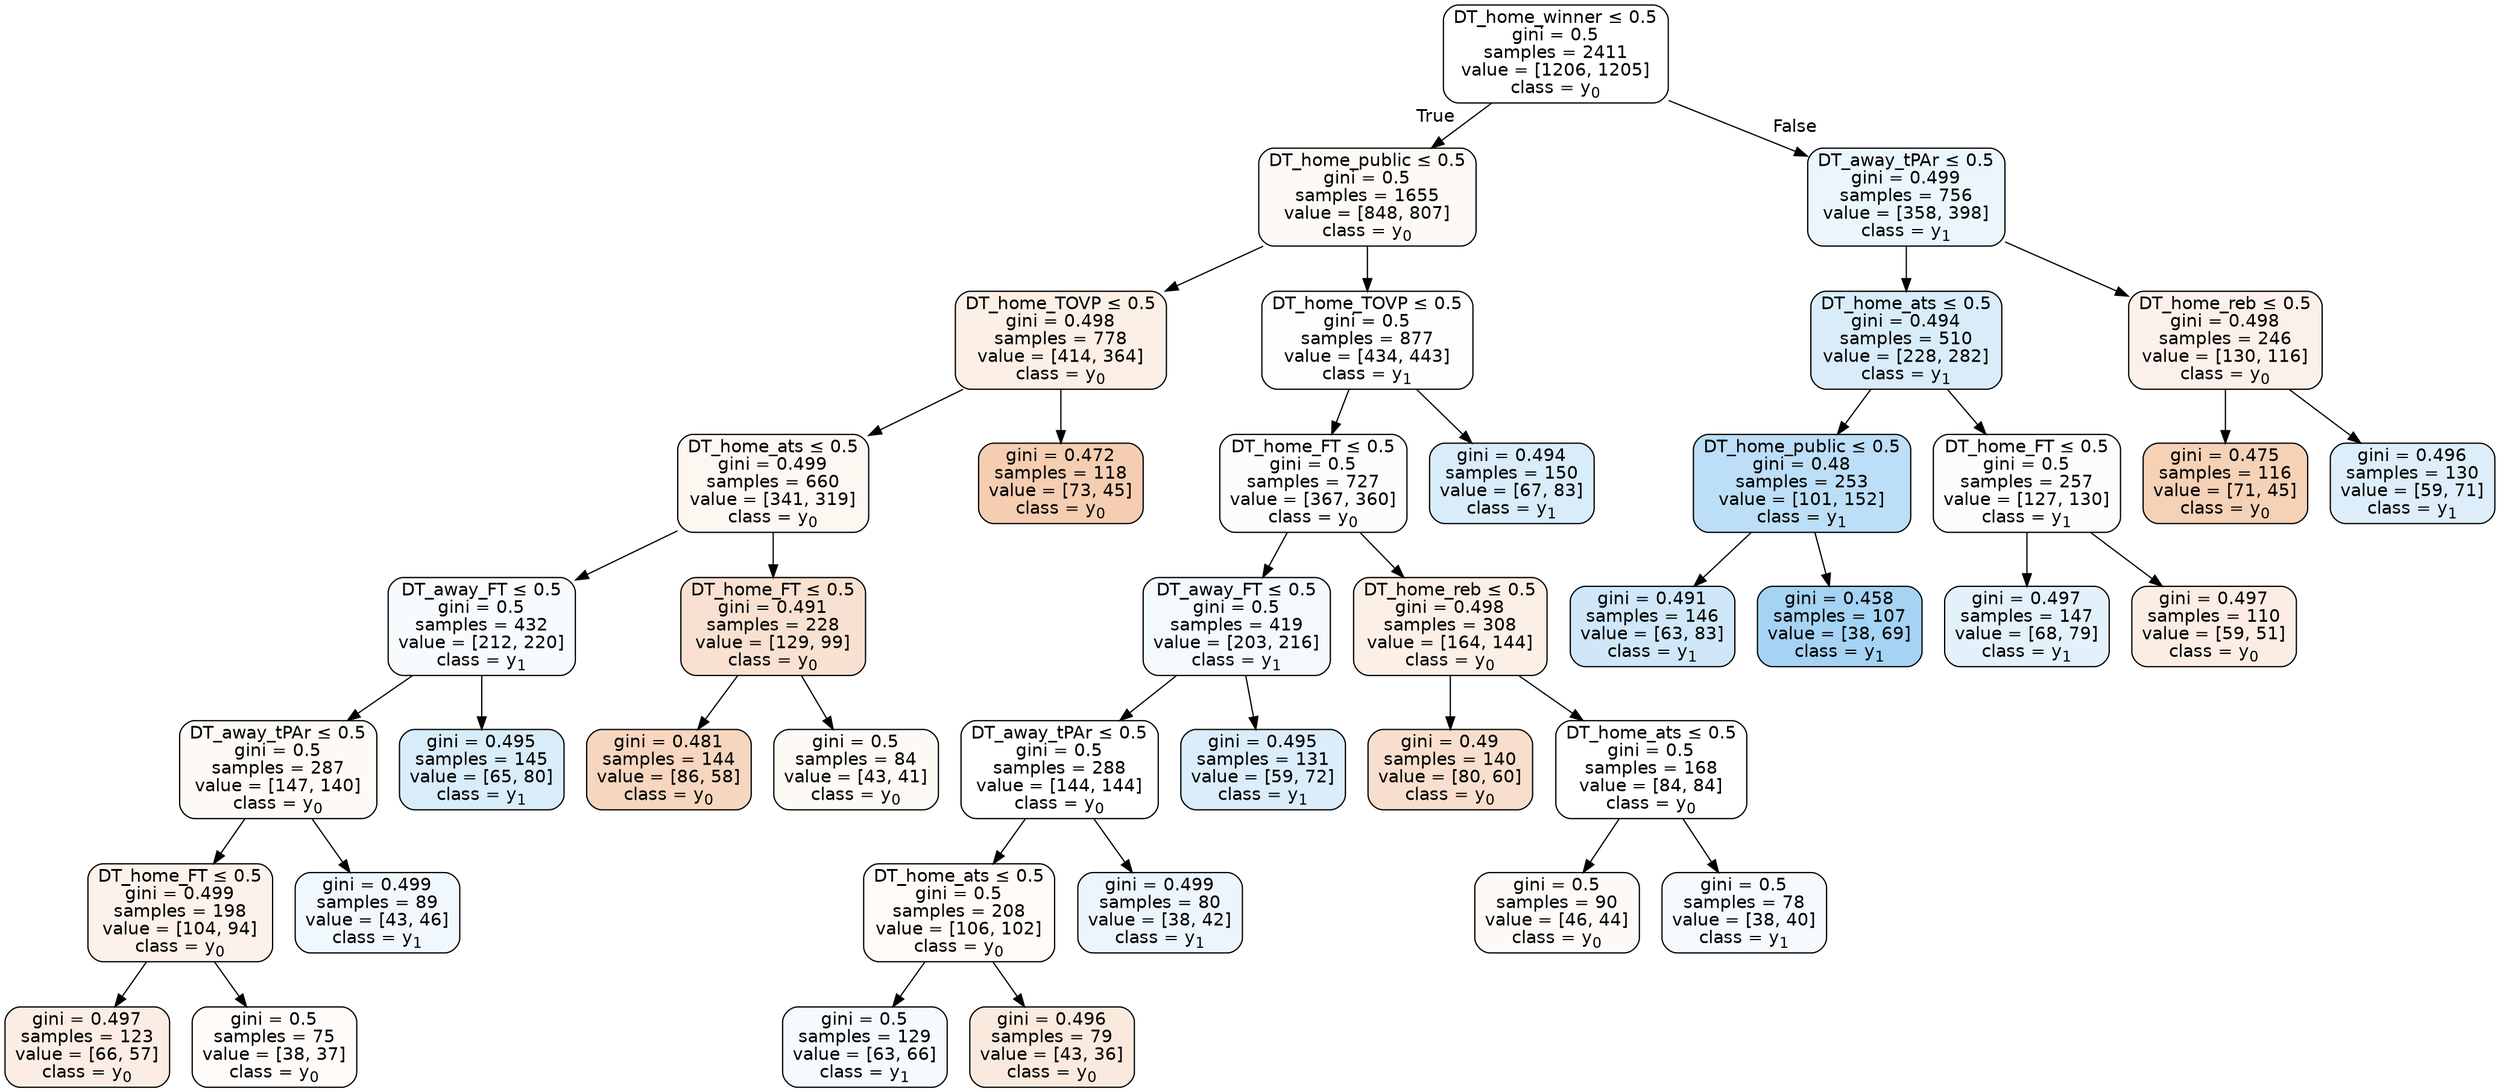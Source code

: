 digraph Tree {
node [shape=box, style="filled, rounded", color="black", fontname=helvetica] ;
edge [fontname=helvetica] ;
0 [label=<DT_home_winner &le; 0.5<br/>gini = 0.5<br/>samples = 2411<br/>value = [1206, 1205]<br/>class = y<SUB>0</SUB>>, fillcolor="#e5813900"] ;
1 [label=<DT_home_public &le; 0.5<br/>gini = 0.5<br/>samples = 1655<br/>value = [848, 807]<br/>class = y<SUB>0</SUB>>, fillcolor="#e581390c"] ;
0 -> 1 [labeldistance=2.5, labelangle=45, headlabel="True"] ;
2 [label=<DT_home_TOVP &le; 0.5<br/>gini = 0.498<br/>samples = 778<br/>value = [414, 364]<br/>class = y<SUB>0</SUB>>, fillcolor="#e581391f"] ;
1 -> 2 ;
3 [label=<DT_home_ats &le; 0.5<br/>gini = 0.499<br/>samples = 660<br/>value = [341, 319]<br/>class = y<SUB>0</SUB>>, fillcolor="#e5813910"] ;
2 -> 3 ;
4 [label=<DT_away_FT &le; 0.5<br/>gini = 0.5<br/>samples = 432<br/>value = [212, 220]<br/>class = y<SUB>1</SUB>>, fillcolor="#399de509"] ;
3 -> 4 ;
5 [label=<DT_away_tPAr &le; 0.5<br/>gini = 0.5<br/>samples = 287<br/>value = [147, 140]<br/>class = y<SUB>0</SUB>>, fillcolor="#e581390c"] ;
4 -> 5 ;
6 [label=<DT_home_FT &le; 0.5<br/>gini = 0.499<br/>samples = 198<br/>value = [104, 94]<br/>class = y<SUB>0</SUB>>, fillcolor="#e5813919"] ;
5 -> 6 ;
7 [label=<gini = 0.497<br/>samples = 123<br/>value = [66, 57]<br/>class = y<SUB>0</SUB>>, fillcolor="#e5813923"] ;
6 -> 7 ;
8 [label=<gini = 0.5<br/>samples = 75<br/>value = [38, 37]<br/>class = y<SUB>0</SUB>>, fillcolor="#e5813907"] ;
6 -> 8 ;
9 [label=<gini = 0.499<br/>samples = 89<br/>value = [43, 46]<br/>class = y<SUB>1</SUB>>, fillcolor="#399de511"] ;
5 -> 9 ;
10 [label=<gini = 0.495<br/>samples = 145<br/>value = [65, 80]<br/>class = y<SUB>1</SUB>>, fillcolor="#399de530"] ;
4 -> 10 ;
11 [label=<DT_home_FT &le; 0.5<br/>gini = 0.491<br/>samples = 228<br/>value = [129, 99]<br/>class = y<SUB>0</SUB>>, fillcolor="#e581393b"] ;
3 -> 11 ;
12 [label=<gini = 0.481<br/>samples = 144<br/>value = [86, 58]<br/>class = y<SUB>0</SUB>>, fillcolor="#e5813953"] ;
11 -> 12 ;
13 [label=<gini = 0.5<br/>samples = 84<br/>value = [43, 41]<br/>class = y<SUB>0</SUB>>, fillcolor="#e581390c"] ;
11 -> 13 ;
14 [label=<gini = 0.472<br/>samples = 118<br/>value = [73, 45]<br/>class = y<SUB>0</SUB>>, fillcolor="#e5813962"] ;
2 -> 14 ;
15 [label=<DT_home_TOVP &le; 0.5<br/>gini = 0.5<br/>samples = 877<br/>value = [434, 443]<br/>class = y<SUB>1</SUB>>, fillcolor="#399de505"] ;
1 -> 15 ;
16 [label=<DT_home_FT &le; 0.5<br/>gini = 0.5<br/>samples = 727<br/>value = [367, 360]<br/>class = y<SUB>0</SUB>>, fillcolor="#e5813905"] ;
15 -> 16 ;
17 [label=<DT_away_FT &le; 0.5<br/>gini = 0.5<br/>samples = 419<br/>value = [203, 216]<br/>class = y<SUB>1</SUB>>, fillcolor="#399de50f"] ;
16 -> 17 ;
18 [label=<DT_away_tPAr &le; 0.5<br/>gini = 0.5<br/>samples = 288<br/>value = [144, 144]<br/>class = y<SUB>0</SUB>>, fillcolor="#e5813900"] ;
17 -> 18 ;
19 [label=<DT_home_ats &le; 0.5<br/>gini = 0.5<br/>samples = 208<br/>value = [106, 102]<br/>class = y<SUB>0</SUB>>, fillcolor="#e581390a"] ;
18 -> 19 ;
20 [label=<gini = 0.5<br/>samples = 129<br/>value = [63, 66]<br/>class = y<SUB>1</SUB>>, fillcolor="#399de50c"] ;
19 -> 20 ;
21 [label=<gini = 0.496<br/>samples = 79<br/>value = [43, 36]<br/>class = y<SUB>0</SUB>>, fillcolor="#e581392a"] ;
19 -> 21 ;
22 [label=<gini = 0.499<br/>samples = 80<br/>value = [38, 42]<br/>class = y<SUB>1</SUB>>, fillcolor="#399de518"] ;
18 -> 22 ;
23 [label=<gini = 0.495<br/>samples = 131<br/>value = [59, 72]<br/>class = y<SUB>1</SUB>>, fillcolor="#399de52e"] ;
17 -> 23 ;
24 [label=<DT_home_reb &le; 0.5<br/>gini = 0.498<br/>samples = 308<br/>value = [164, 144]<br/>class = y<SUB>0</SUB>>, fillcolor="#e581391f"] ;
16 -> 24 ;
25 [label=<gini = 0.49<br/>samples = 140<br/>value = [80, 60]<br/>class = y<SUB>0</SUB>>, fillcolor="#e5813940"] ;
24 -> 25 ;
26 [label=<DT_home_ats &le; 0.5<br/>gini = 0.5<br/>samples = 168<br/>value = [84, 84]<br/>class = y<SUB>0</SUB>>, fillcolor="#e5813900"] ;
24 -> 26 ;
27 [label=<gini = 0.5<br/>samples = 90<br/>value = [46, 44]<br/>class = y<SUB>0</SUB>>, fillcolor="#e581390b"] ;
26 -> 27 ;
28 [label=<gini = 0.5<br/>samples = 78<br/>value = [38, 40]<br/>class = y<SUB>1</SUB>>, fillcolor="#399de50d"] ;
26 -> 28 ;
29 [label=<gini = 0.494<br/>samples = 150<br/>value = [67, 83]<br/>class = y<SUB>1</SUB>>, fillcolor="#399de531"] ;
15 -> 29 ;
30 [label=<DT_away_tPAr &le; 0.5<br/>gini = 0.499<br/>samples = 756<br/>value = [358, 398]<br/>class = y<SUB>1</SUB>>, fillcolor="#399de51a"] ;
0 -> 30 [labeldistance=2.5, labelangle=-45, headlabel="False"] ;
31 [label=<DT_home_ats &le; 0.5<br/>gini = 0.494<br/>samples = 510<br/>value = [228, 282]<br/>class = y<SUB>1</SUB>>, fillcolor="#399de531"] ;
30 -> 31 ;
32 [label=<DT_home_public &le; 0.5<br/>gini = 0.48<br/>samples = 253<br/>value = [101, 152]<br/>class = y<SUB>1</SUB>>, fillcolor="#399de556"] ;
31 -> 32 ;
33 [label=<gini = 0.491<br/>samples = 146<br/>value = [63, 83]<br/>class = y<SUB>1</SUB>>, fillcolor="#399de53d"] ;
32 -> 33 ;
34 [label=<gini = 0.458<br/>samples = 107<br/>value = [38, 69]<br/>class = y<SUB>1</SUB>>, fillcolor="#399de573"] ;
32 -> 34 ;
35 [label=<DT_home_FT &le; 0.5<br/>gini = 0.5<br/>samples = 257<br/>value = [127, 130]<br/>class = y<SUB>1</SUB>>, fillcolor="#399de506"] ;
31 -> 35 ;
36 [label=<gini = 0.497<br/>samples = 147<br/>value = [68, 79]<br/>class = y<SUB>1</SUB>>, fillcolor="#399de524"] ;
35 -> 36 ;
37 [label=<gini = 0.497<br/>samples = 110<br/>value = [59, 51]<br/>class = y<SUB>0</SUB>>, fillcolor="#e5813923"] ;
35 -> 37 ;
38 [label=<DT_home_reb &le; 0.5<br/>gini = 0.498<br/>samples = 246<br/>value = [130, 116]<br/>class = y<SUB>0</SUB>>, fillcolor="#e581391b"] ;
30 -> 38 ;
39 [label=<gini = 0.475<br/>samples = 116<br/>value = [71, 45]<br/>class = y<SUB>0</SUB>>, fillcolor="#e581395d"] ;
38 -> 39 ;
40 [label=<gini = 0.496<br/>samples = 130<br/>value = [59, 71]<br/>class = y<SUB>1</SUB>>, fillcolor="#399de52b"] ;
38 -> 40 ;
}